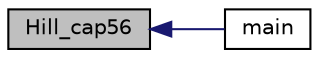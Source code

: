 digraph "Hill_cap56"
{
  edge [fontname="Helvetica",fontsize="10",labelfontname="Helvetica",labelfontsize="10"];
  node [fontname="Helvetica",fontsize="10",shape=record];
  rankdir="LR";
  Node692 [label="Hill_cap56",height=0.2,width=0.4,color="black", fillcolor="grey75", style="filled", fontcolor="black"];
  Node692 -> Node693 [dir="back",color="midnightblue",fontsize="10",style="solid",fontname="Helvetica"];
  Node693 [label="main",height=0.2,width=0.4,color="black", fillcolor="white", style="filled",URL="$d4/d6e/make__something_8_c.html#a217dbf8b442f20279ea00b898af96f52"];
}
